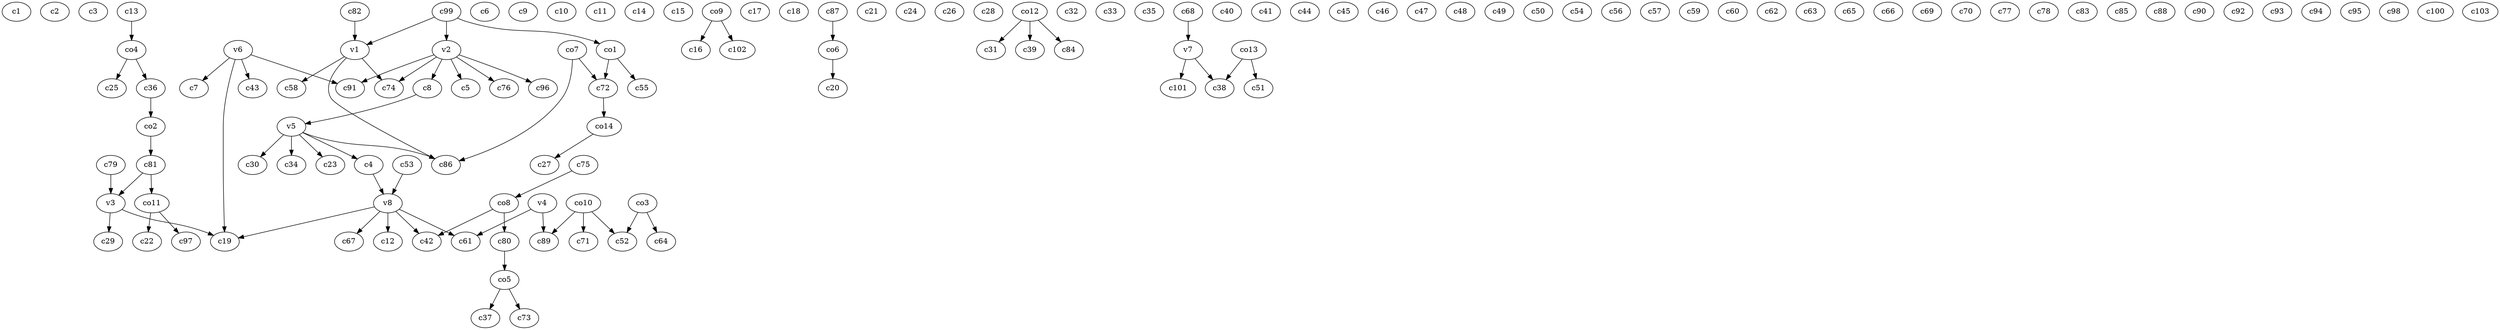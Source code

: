 strict digraph  {
c1;
c2;
c3;
c4;
c5;
c6;
c7;
c8;
c9;
c10;
c11;
c12;
c13;
c14;
c15;
c16;
c17;
c18;
c19;
c20;
c21;
c22;
c23;
c24;
c25;
c26;
c27;
c28;
c29;
c30;
c31;
c32;
c33;
c34;
c35;
c36;
c37;
c38;
c39;
c40;
c41;
c42;
c43;
c44;
c45;
c46;
c47;
c48;
c49;
c50;
c51;
c52;
c53;
c54;
c55;
c56;
c57;
c58;
c59;
c60;
c61;
c62;
c63;
c64;
c65;
c66;
c67;
c68;
c69;
c70;
c71;
c72;
c73;
c74;
c75;
c76;
c77;
c78;
c79;
c80;
c81;
c82;
c83;
c84;
c85;
c86;
c87;
c88;
c89;
c90;
c91;
c92;
c93;
c94;
c95;
c96;
c97;
c98;
c99;
c100;
c101;
c102;
c103;
v1;
v2;
v3;
v4;
v5;
v6;
v7;
v8;
co1;
co2;
co3;
co4;
co5;
co6;
co7;
co8;
co9;
co10;
co11;
co12;
co13;
co14;
c4 -> v8  [weight=1];
c8 -> v5  [weight=1];
c13 -> co4  [weight=1];
c36 -> co2  [weight=1];
c53 -> v8  [weight=1];
c68 -> v7  [weight=1];
c72 -> co14  [weight=1];
c75 -> co8  [weight=1];
c79 -> v3  [weight=1];
c80 -> co5  [weight=1];
c81 -> co11  [weight=1];
c81 -> v3  [weight=1];
c82 -> v1  [weight=1];
c87 -> co6  [weight=1];
c99 -> v1  [weight=1];
c99 -> co1  [weight=1];
c99 -> v2  [weight=1];
v1 -> c58  [weight=1];
v1 -> c86  [weight=1];
v1 -> c74  [weight=1];
v2 -> c96  [weight=1];
v2 -> c8  [weight=1];
v2 -> c5  [weight=1];
v2 -> c74  [weight=1];
v2 -> c91  [weight=1];
v2 -> c76  [weight=1];
v3 -> c19  [weight=1];
v3 -> c29  [weight=1];
v4 -> c61  [weight=1];
v4 -> c89  [weight=1];
v5 -> c30  [weight=1];
v5 -> c23  [weight=1];
v5 -> c34  [weight=1];
v5 -> c4  [weight=1];
v5 -> c86  [weight=1];
v6 -> c7  [weight=1];
v6 -> c43  [weight=1];
v6 -> c91  [weight=1];
v6 -> c19  [weight=1];
v7 -> c101  [weight=1];
v7 -> c38  [weight=1];
v8 -> c12  [weight=1];
v8 -> c19  [weight=1];
v8 -> c61  [weight=1];
v8 -> c42  [weight=1];
v8 -> c67  [weight=1];
co1 -> c72  [weight=1];
co1 -> c55  [weight=1];
co2 -> c81  [weight=1];
co3 -> c52  [weight=1];
co3 -> c64  [weight=1];
co4 -> c36  [weight=1];
co4 -> c25  [weight=1];
co5 -> c37  [weight=1];
co5 -> c73  [weight=1];
co6 -> c20  [weight=1];
co7 -> c86  [weight=1];
co7 -> c72  [weight=1];
co8 -> c42  [weight=1];
co8 -> c80  [weight=1];
co9 -> c16  [weight=1];
co9 -> c102  [weight=1];
co10 -> c71  [weight=1];
co10 -> c52  [weight=1];
co10 -> c89  [weight=1];
co11 -> c22  [weight=1];
co11 -> c97  [weight=1];
co12 -> c39  [weight=1];
co12 -> c84  [weight=1];
co12 -> c31  [weight=1];
co13 -> c38  [weight=1];
co13 -> c51  [weight=1];
co14 -> c27  [weight=1];
}
